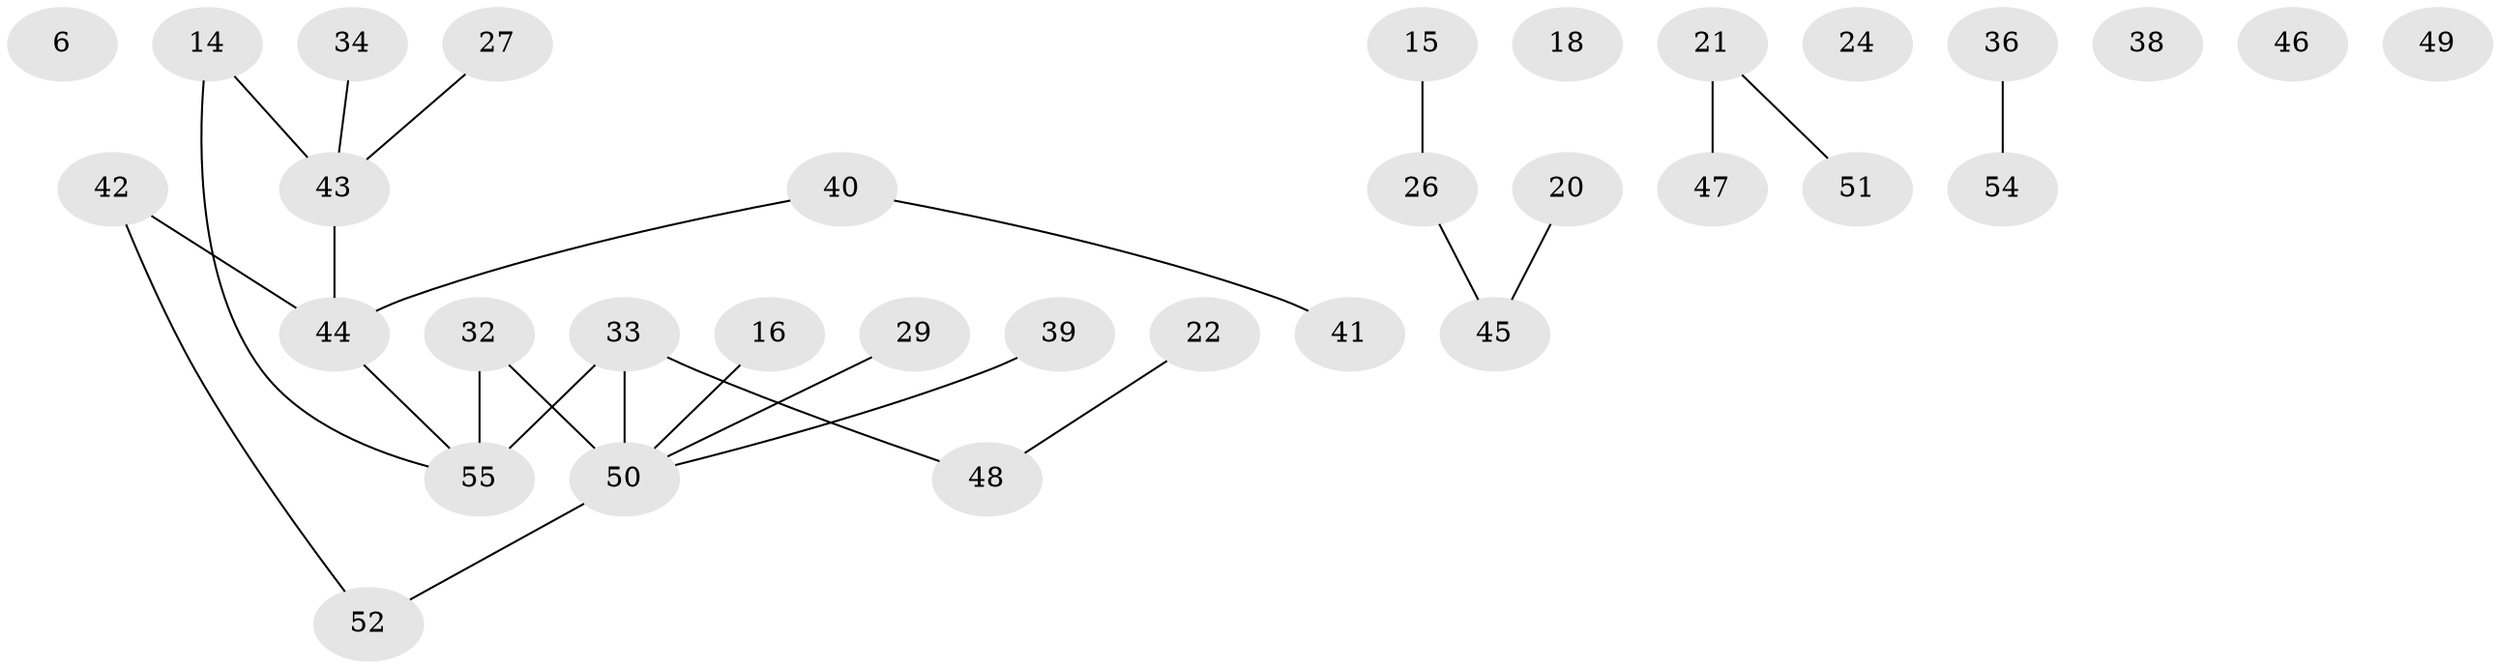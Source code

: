 // original degree distribution, {2: 0.3090909090909091, 1: 0.36363636363636365, 4: 0.07272727272727272, 3: 0.16363636363636364, 0: 0.07272727272727272, 5: 0.01818181818181818}
// Generated by graph-tools (version 1.1) at 2025/42/03/04/25 21:42:33]
// undirected, 33 vertices, 26 edges
graph export_dot {
graph [start="1"]
  node [color=gray90,style=filled];
  6;
  14;
  15;
  16;
  18 [super="+11"];
  20;
  21;
  22;
  24;
  26;
  27;
  29;
  32;
  33 [super="+17"];
  34;
  36 [super="+1"];
  38;
  39;
  40;
  41;
  42;
  43 [super="+30+35"];
  44 [super="+8+23+25+12+37+7"];
  45;
  46;
  47;
  48;
  49 [super="+13"];
  50 [super="+19+31"];
  51;
  52;
  54;
  55 [super="+53"];
  14 -- 55;
  14 -- 43;
  15 -- 26;
  16 -- 50;
  20 -- 45;
  21 -- 47;
  21 -- 51;
  22 -- 48;
  26 -- 45;
  27 -- 43;
  29 -- 50;
  32 -- 55;
  32 -- 50;
  33 -- 48;
  33 -- 50 [weight=2];
  33 -- 55 [weight=2];
  34 -- 43;
  36 -- 54;
  39 -- 50;
  40 -- 41;
  40 -- 44;
  42 -- 52;
  42 -- 44;
  43 -- 44 [weight=2];
  44 -- 55;
  50 -- 52;
}
